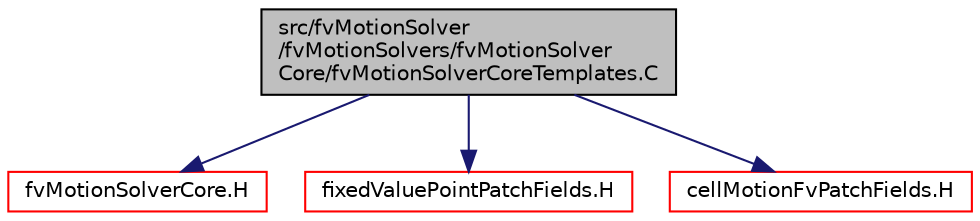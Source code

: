digraph "src/fvMotionSolver/fvMotionSolvers/fvMotionSolverCore/fvMotionSolverCoreTemplates.C"
{
  bgcolor="transparent";
  edge [fontname="Helvetica",fontsize="10",labelfontname="Helvetica",labelfontsize="10"];
  node [fontname="Helvetica",fontsize="10",shape=record];
  Node1 [label="src/fvMotionSolver\l/fvMotionSolvers/fvMotionSolver\lCore/fvMotionSolverCoreTemplates.C",height=0.2,width=0.4,color="black", fillcolor="grey75", style="filled", fontcolor="black"];
  Node1 -> Node2 [color="midnightblue",fontsize="10",style="solid",fontname="Helvetica"];
  Node2 [label="fvMotionSolverCore.H",height=0.2,width=0.4,color="red",URL="$a06308.html"];
  Node1 -> Node3 [color="midnightblue",fontsize="10",style="solid",fontname="Helvetica"];
  Node3 [label="fixedValuePointPatchFields.H",height=0.2,width=0.4,color="red",URL="$a08186.html"];
  Node1 -> Node4 [color="midnightblue",fontsize="10",style="solid",fontname="Helvetica"];
  Node4 [label="cellMotionFvPatchFields.H",height=0.2,width=0.4,color="red",URL="$a06315.html"];
}
